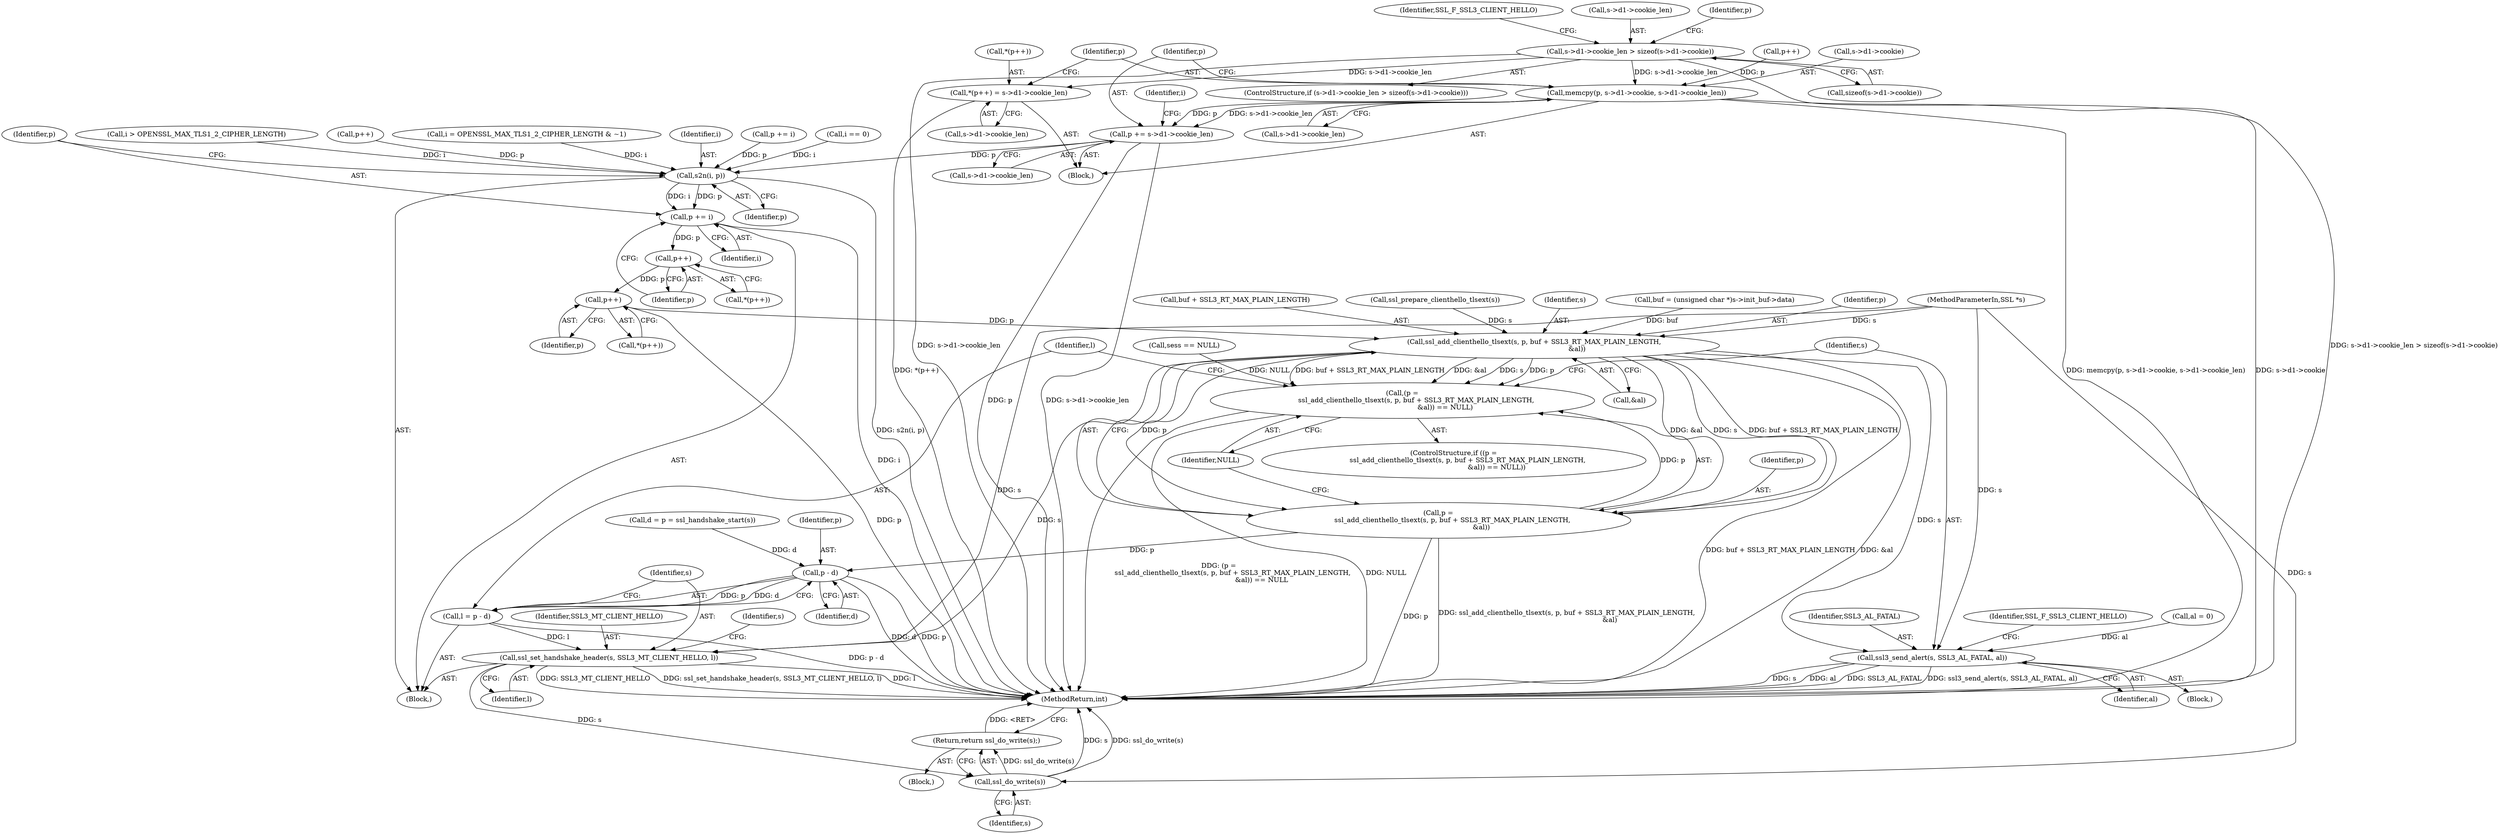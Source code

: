 digraph "0_openssl_e1b568dd2462f7cacf98f3d117936c34e2849a6b@API" {
"1000403" [label="(Call,s->d1->cookie_len > sizeof(s->d1->cookie))"];
"1000420" [label="(Call,*(p++) = s->d1->cookie_len)"];
"1000429" [label="(Call,memcpy(p, s->d1->cookie, s->d1->cookie_len))"];
"1000441" [label="(Call,p += s->d1->cookie_len)"];
"1000482" [label="(Call,s2n(i, p))"];
"1000485" [label="(Call,p += i)"];
"1000490" [label="(Call,p++)"];
"1000495" [label="(Call,p++)"];
"1000512" [label="(Call,ssl_add_clienthello_tlsext(s, p, buf + SSL3_RT_MAX_PLAIN_LENGTH,\n                                        &al))"];
"1000509" [label="(Call,(p =\n             ssl_add_clienthello_tlsext(s, p, buf + SSL3_RT_MAX_PLAIN_LENGTH,\n                                        &al)) == NULL)"];
"1000510" [label="(Call,p =\n             ssl_add_clienthello_tlsext(s, p, buf + SSL3_RT_MAX_PLAIN_LENGTH,\n                                        &al))"];
"1000532" [label="(Call,p - d)"];
"1000530" [label="(Call,l = p - d)"];
"1000535" [label="(Call,ssl_set_handshake_header(s, SSL3_MT_CLIENT_HELLO, l))"];
"1000545" [label="(Call,ssl_do_write(s))"];
"1000544" [label="(Return,return ssl_do_write(s);)"];
"1000522" [label="(Call,ssl3_send_alert(s, SSL3_AL_FATAL, al))"];
"1000514" [label="(Identifier,p)"];
"1000422" [label="(Call,p++)"];
"1000494" [label="(Call,*(p++))"];
"1000533" [label="(Identifier,p)"];
"1000509" [label="(Call,(p =\n             ssl_add_clienthello_tlsext(s, p, buf + SSL3_RT_MAX_PLAIN_LENGTH,\n                                        &al)) == NULL)"];
"1000420" [label="(Call,*(p++) = s->d1->cookie_len)"];
"1000546" [label="(Identifier,s)"];
"1000483" [label="(Identifier,i)"];
"1000520" [label="(Identifier,NULL)"];
"1000417" [label="(Identifier,SSL_F_SSL3_CLIENT_HELLO)"];
"1000484" [label="(Identifier,p)"];
"1000486" [label="(Identifier,p)"];
"1000119" [label="(MethodParameterIn,SSL *s)"];
"1000436" [label="(Call,s->d1->cookie_len)"];
"1000404" [label="(Call,s->d1->cookie_len)"];
"1000311" [label="(Call,d = p = ssl_handshake_start(s))"];
"1000515" [label="(Call,buf + SSL3_RT_MAX_PLAIN_LENGTH)"];
"1000421" [label="(Call,*(p++))"];
"1000500" [label="(Call,ssl_prepare_clienthello_tlsext(s))"];
"1000544" [label="(Return,return ssl_do_write(s);)"];
"1000531" [label="(Identifier,l)"];
"1000402" [label="(ControlStructure,if (s->d1->cookie_len > sizeof(s->d1->cookie)))"];
"1000120" [label="(Block,)"];
"1000449" [label="(Identifier,i)"];
"1000485" [label="(Call,p += i)"];
"1000508" [label="(ControlStructure,if ((p =\n             ssl_add_clienthello_tlsext(s, p, buf + SSL3_RT_MAX_PLAIN_LENGTH,\n                                        &al)) == NULL))"];
"1000522" [label="(Call,ssl3_send_alert(s, SSL3_AL_FATAL, al))"];
"1000127" [label="(Call,al = 0)"];
"1000512" [label="(Call,ssl_add_clienthello_tlsext(s, p, buf + SSL3_RT_MAX_PLAIN_LENGTH,\n                                        &al))"];
"1000535" [label="(Call,ssl_set_handshake_header(s, SSL3_MT_CLIENT_HELLO, l))"];
"1000441" [label="(Call,p += s->d1->cookie_len)"];
"1000147" [label="(Block,)"];
"1000489" [label="(Call,*(p++))"];
"1000534" [label="(Identifier,d)"];
"1000525" [label="(Identifier,al)"];
"1000524" [label="(Identifier,SSL3_AL_FATAL)"];
"1000538" [label="(Identifier,l)"];
"1000401" [label="(Block,)"];
"1000482" [label="(Call,s2n(i, p))"];
"1000551" [label="(MethodReturn,int)"];
"1000490" [label="(Call,p++)"];
"1000495" [label="(Call,p++)"];
"1000532" [label="(Call,p - d)"];
"1000541" [label="(Identifier,s)"];
"1000527" [label="(Identifier,SSL_F_SSL3_CLIENT_HELLO)"];
"1000423" [label="(Identifier,p)"];
"1000521" [label="(Block,)"];
"1000395" [label="(Call,p += i)"];
"1000530" [label="(Call,l = p - d)"];
"1000511" [label="(Identifier,p)"];
"1000523" [label="(Identifier,s)"];
"1000545" [label="(Call,ssl_do_write(s))"];
"1000409" [label="(Call,sizeof(s->d1->cookie))"];
"1000496" [label="(Identifier,p)"];
"1000513" [label="(Identifier,s)"];
"1000460" [label="(Call,i == 0)"];
"1000474" [label="(Call,i > OPENSSL_MAX_TLS1_2_CIPHER_LENGTH)"];
"1000491" [label="(Identifier,p)"];
"1000429" [label="(Call,memcpy(p, s->d1->cookie, s->d1->cookie_len))"];
"1000442" [label="(Identifier,p)"];
"1000363" [label="(Call,p++)"];
"1000487" [label="(Identifier,i)"];
"1000424" [label="(Call,s->d1->cookie_len)"];
"1000510" [label="(Call,p =\n             ssl_add_clienthello_tlsext(s, p, buf + SSL3_RT_MAX_PLAIN_LENGTH,\n                                        &al))"];
"1000156" [label="(Call,sess == NULL)"];
"1000431" [label="(Call,s->d1->cookie)"];
"1000403" [label="(Call,s->d1->cookie_len > sizeof(s->d1->cookie))"];
"1000537" [label="(Identifier,SSL3_MT_CLIENT_HELLO)"];
"1000443" [label="(Call,s->d1->cookie_len)"];
"1000477" [label="(Call,i = OPENSSL_MAX_TLS1_2_CIPHER_LENGTH & ~1)"];
"1000132" [label="(Call,buf = (unsigned char *)s->init_buf->data)"];
"1000518" [label="(Call,&al)"];
"1000430" [label="(Identifier,p)"];
"1000536" [label="(Identifier,s)"];
"1000403" -> "1000402"  [label="AST: "];
"1000403" -> "1000409"  [label="CFG: "];
"1000404" -> "1000403"  [label="AST: "];
"1000409" -> "1000403"  [label="AST: "];
"1000417" -> "1000403"  [label="CFG: "];
"1000423" -> "1000403"  [label="CFG: "];
"1000403" -> "1000551"  [label="DDG: s->d1->cookie_len"];
"1000403" -> "1000551"  [label="DDG: s->d1->cookie_len > sizeof(s->d1->cookie)"];
"1000403" -> "1000420"  [label="DDG: s->d1->cookie_len"];
"1000403" -> "1000429"  [label="DDG: s->d1->cookie_len"];
"1000420" -> "1000401"  [label="AST: "];
"1000420" -> "1000424"  [label="CFG: "];
"1000421" -> "1000420"  [label="AST: "];
"1000424" -> "1000420"  [label="AST: "];
"1000430" -> "1000420"  [label="CFG: "];
"1000420" -> "1000551"  [label="DDG: *(p++)"];
"1000429" -> "1000401"  [label="AST: "];
"1000429" -> "1000436"  [label="CFG: "];
"1000430" -> "1000429"  [label="AST: "];
"1000431" -> "1000429"  [label="AST: "];
"1000436" -> "1000429"  [label="AST: "];
"1000442" -> "1000429"  [label="CFG: "];
"1000429" -> "1000551"  [label="DDG: s->d1->cookie"];
"1000429" -> "1000551"  [label="DDG: memcpy(p, s->d1->cookie, s->d1->cookie_len)"];
"1000422" -> "1000429"  [label="DDG: p"];
"1000429" -> "1000441"  [label="DDG: s->d1->cookie_len"];
"1000429" -> "1000441"  [label="DDG: p"];
"1000441" -> "1000401"  [label="AST: "];
"1000441" -> "1000443"  [label="CFG: "];
"1000442" -> "1000441"  [label="AST: "];
"1000443" -> "1000441"  [label="AST: "];
"1000449" -> "1000441"  [label="CFG: "];
"1000441" -> "1000551"  [label="DDG: p"];
"1000441" -> "1000551"  [label="DDG: s->d1->cookie_len"];
"1000441" -> "1000482"  [label="DDG: p"];
"1000482" -> "1000147"  [label="AST: "];
"1000482" -> "1000484"  [label="CFG: "];
"1000483" -> "1000482"  [label="AST: "];
"1000484" -> "1000482"  [label="AST: "];
"1000486" -> "1000482"  [label="CFG: "];
"1000482" -> "1000551"  [label="DDG: s2n(i, p)"];
"1000460" -> "1000482"  [label="DDG: i"];
"1000474" -> "1000482"  [label="DDG: i"];
"1000477" -> "1000482"  [label="DDG: i"];
"1000395" -> "1000482"  [label="DDG: p"];
"1000363" -> "1000482"  [label="DDG: p"];
"1000482" -> "1000485"  [label="DDG: i"];
"1000482" -> "1000485"  [label="DDG: p"];
"1000485" -> "1000147"  [label="AST: "];
"1000485" -> "1000487"  [label="CFG: "];
"1000486" -> "1000485"  [label="AST: "];
"1000487" -> "1000485"  [label="AST: "];
"1000491" -> "1000485"  [label="CFG: "];
"1000485" -> "1000551"  [label="DDG: i"];
"1000485" -> "1000490"  [label="DDG: p"];
"1000490" -> "1000489"  [label="AST: "];
"1000490" -> "1000491"  [label="CFG: "];
"1000491" -> "1000490"  [label="AST: "];
"1000489" -> "1000490"  [label="CFG: "];
"1000490" -> "1000495"  [label="DDG: p"];
"1000495" -> "1000494"  [label="AST: "];
"1000495" -> "1000496"  [label="CFG: "];
"1000496" -> "1000495"  [label="AST: "];
"1000494" -> "1000495"  [label="CFG: "];
"1000495" -> "1000551"  [label="DDG: p"];
"1000495" -> "1000512"  [label="DDG: p"];
"1000512" -> "1000510"  [label="AST: "];
"1000512" -> "1000518"  [label="CFG: "];
"1000513" -> "1000512"  [label="AST: "];
"1000514" -> "1000512"  [label="AST: "];
"1000515" -> "1000512"  [label="AST: "];
"1000518" -> "1000512"  [label="AST: "];
"1000510" -> "1000512"  [label="CFG: "];
"1000512" -> "1000551"  [label="DDG: buf + SSL3_RT_MAX_PLAIN_LENGTH"];
"1000512" -> "1000551"  [label="DDG: &al"];
"1000512" -> "1000509"  [label="DDG: s"];
"1000512" -> "1000509"  [label="DDG: p"];
"1000512" -> "1000509"  [label="DDG: buf + SSL3_RT_MAX_PLAIN_LENGTH"];
"1000512" -> "1000509"  [label="DDG: &al"];
"1000512" -> "1000510"  [label="DDG: s"];
"1000512" -> "1000510"  [label="DDG: p"];
"1000512" -> "1000510"  [label="DDG: buf + SSL3_RT_MAX_PLAIN_LENGTH"];
"1000512" -> "1000510"  [label="DDG: &al"];
"1000500" -> "1000512"  [label="DDG: s"];
"1000119" -> "1000512"  [label="DDG: s"];
"1000132" -> "1000512"  [label="DDG: buf"];
"1000512" -> "1000522"  [label="DDG: s"];
"1000512" -> "1000535"  [label="DDG: s"];
"1000509" -> "1000508"  [label="AST: "];
"1000509" -> "1000520"  [label="CFG: "];
"1000510" -> "1000509"  [label="AST: "];
"1000520" -> "1000509"  [label="AST: "];
"1000523" -> "1000509"  [label="CFG: "];
"1000531" -> "1000509"  [label="CFG: "];
"1000509" -> "1000551"  [label="DDG: NULL"];
"1000509" -> "1000551"  [label="DDG: (p =\n             ssl_add_clienthello_tlsext(s, p, buf + SSL3_RT_MAX_PLAIN_LENGTH,\n                                        &al)) == NULL"];
"1000510" -> "1000509"  [label="DDG: p"];
"1000156" -> "1000509"  [label="DDG: NULL"];
"1000511" -> "1000510"  [label="AST: "];
"1000520" -> "1000510"  [label="CFG: "];
"1000510" -> "1000551"  [label="DDG: p"];
"1000510" -> "1000551"  [label="DDG: ssl_add_clienthello_tlsext(s, p, buf + SSL3_RT_MAX_PLAIN_LENGTH,\n                                        &al)"];
"1000510" -> "1000532"  [label="DDG: p"];
"1000532" -> "1000530"  [label="AST: "];
"1000532" -> "1000534"  [label="CFG: "];
"1000533" -> "1000532"  [label="AST: "];
"1000534" -> "1000532"  [label="AST: "];
"1000530" -> "1000532"  [label="CFG: "];
"1000532" -> "1000551"  [label="DDG: p"];
"1000532" -> "1000551"  [label="DDG: d"];
"1000532" -> "1000530"  [label="DDG: p"];
"1000532" -> "1000530"  [label="DDG: d"];
"1000311" -> "1000532"  [label="DDG: d"];
"1000530" -> "1000147"  [label="AST: "];
"1000531" -> "1000530"  [label="AST: "];
"1000536" -> "1000530"  [label="CFG: "];
"1000530" -> "1000551"  [label="DDG: p - d"];
"1000530" -> "1000535"  [label="DDG: l"];
"1000535" -> "1000147"  [label="AST: "];
"1000535" -> "1000538"  [label="CFG: "];
"1000536" -> "1000535"  [label="AST: "];
"1000537" -> "1000535"  [label="AST: "];
"1000538" -> "1000535"  [label="AST: "];
"1000541" -> "1000535"  [label="CFG: "];
"1000535" -> "1000551"  [label="DDG: ssl_set_handshake_header(s, SSL3_MT_CLIENT_HELLO, l)"];
"1000535" -> "1000551"  [label="DDG: l"];
"1000535" -> "1000551"  [label="DDG: SSL3_MT_CLIENT_HELLO"];
"1000119" -> "1000535"  [label="DDG: s"];
"1000535" -> "1000545"  [label="DDG: s"];
"1000545" -> "1000544"  [label="AST: "];
"1000545" -> "1000546"  [label="CFG: "];
"1000546" -> "1000545"  [label="AST: "];
"1000544" -> "1000545"  [label="CFG: "];
"1000545" -> "1000551"  [label="DDG: s"];
"1000545" -> "1000551"  [label="DDG: ssl_do_write(s)"];
"1000545" -> "1000544"  [label="DDG: ssl_do_write(s)"];
"1000119" -> "1000545"  [label="DDG: s"];
"1000544" -> "1000120"  [label="AST: "];
"1000551" -> "1000544"  [label="CFG: "];
"1000544" -> "1000551"  [label="DDG: <RET>"];
"1000522" -> "1000521"  [label="AST: "];
"1000522" -> "1000525"  [label="CFG: "];
"1000523" -> "1000522"  [label="AST: "];
"1000524" -> "1000522"  [label="AST: "];
"1000525" -> "1000522"  [label="AST: "];
"1000527" -> "1000522"  [label="CFG: "];
"1000522" -> "1000551"  [label="DDG: al"];
"1000522" -> "1000551"  [label="DDG: SSL3_AL_FATAL"];
"1000522" -> "1000551"  [label="DDG: ssl3_send_alert(s, SSL3_AL_FATAL, al)"];
"1000522" -> "1000551"  [label="DDG: s"];
"1000119" -> "1000522"  [label="DDG: s"];
"1000127" -> "1000522"  [label="DDG: al"];
}
